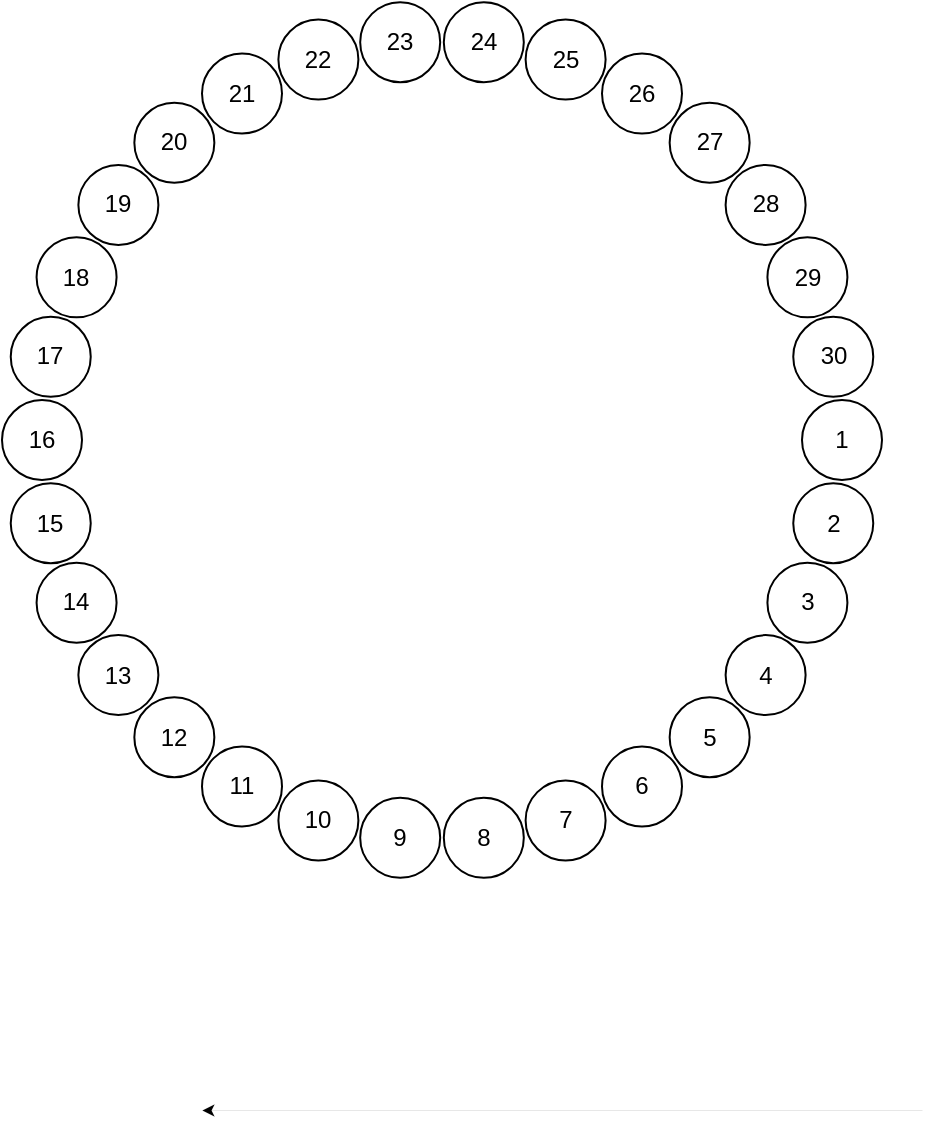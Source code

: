 <mxfile version="21.6.8" type="github">
  <diagram id="G4P6LVn_tdNzB0rgpYjd" name="第 2 页">
    <mxGraphModel dx="1434" dy="678" grid="1" gridSize="10" guides="1" tooltips="1" connect="1" arrows="1" fold="1" page="1" pageScale="1" pageWidth="827" pageHeight="1169" math="0" shadow="0">
      <root>
        <mxCell id="0" />
        <mxCell id="1" parent="0" />
        <mxCell id="_AEby4im_TMSWhvR3xSp-1" value="" style="group" parent="1" vertex="1" connectable="0">
          <mxGeometry x="30" y="31.096" width="440" height="437.809" as="geometry" />
        </mxCell>
        <mxCell id="G0SLlKrIvwMYq-acm65V-2" value="1" style="ellipse;whiteSpace=wrap;html=1;aspect=fixed;" parent="_AEby4im_TMSWhvR3xSp-1" vertex="1">
          <mxGeometry x="400" y="198.904" width="40" height="40" as="geometry" />
        </mxCell>
        <mxCell id="G0SLlKrIvwMYq-acm65V-3" value="2" style="ellipse;whiteSpace=wrap;html=1;aspect=fixed;" parent="_AEby4im_TMSWhvR3xSp-1" vertex="1">
          <mxGeometry x="395.63" y="240.487" width="40" height="40" as="geometry" />
        </mxCell>
        <mxCell id="G0SLlKrIvwMYq-acm65V-4" value="3" style="ellipse;whiteSpace=wrap;html=1;aspect=fixed;" parent="_AEby4im_TMSWhvR3xSp-1" vertex="1">
          <mxGeometry x="382.709" y="280.252" width="40" height="40" as="geometry" />
        </mxCell>
        <mxCell id="G0SLlKrIvwMYq-acm65V-5" value="4" style="ellipse;whiteSpace=wrap;html=1;aspect=fixed;" parent="_AEby4im_TMSWhvR3xSp-1" vertex="1">
          <mxGeometry x="361.803" y="316.461" width="40" height="40" as="geometry" />
        </mxCell>
        <mxCell id="G0SLlKrIvwMYq-acm65V-6" value="5" style="ellipse;whiteSpace=wrap;html=1;aspect=fixed;" parent="_AEby4im_TMSWhvR3xSp-1" vertex="1">
          <mxGeometry x="333.826" y="347.533" width="40" height="40" as="geometry" />
        </mxCell>
        <mxCell id="G0SLlKrIvwMYq-acm65V-7" value="6" style="ellipse;whiteSpace=wrap;html=1;aspect=fixed;" parent="_AEby4im_TMSWhvR3xSp-1" vertex="1">
          <mxGeometry x="300" y="372.109" width="40" height="40" as="geometry" />
        </mxCell>
        <mxCell id="G0SLlKrIvwMYq-acm65V-8" value="7" style="ellipse;whiteSpace=wrap;html=1;aspect=fixed;" parent="_AEby4im_TMSWhvR3xSp-1" vertex="1">
          <mxGeometry x="261.803" y="389.116" width="40" height="40" as="geometry" />
        </mxCell>
        <mxCell id="G0SLlKrIvwMYq-acm65V-9" value="8" style="ellipse;whiteSpace=wrap;html=1;aspect=fixed;" parent="_AEby4im_TMSWhvR3xSp-1" vertex="1">
          <mxGeometry x="220.906" y="397.809" width="40" height="40" as="geometry" />
        </mxCell>
        <mxCell id="G0SLlKrIvwMYq-acm65V-10" value="9" style="ellipse;whiteSpace=wrap;html=1;aspect=fixed;" parent="_AEby4im_TMSWhvR3xSp-1" vertex="1">
          <mxGeometry x="179.094" y="397.809" width="40" height="40" as="geometry" />
        </mxCell>
        <mxCell id="G0SLlKrIvwMYq-acm65V-11" value="10" style="ellipse;whiteSpace=wrap;html=1;aspect=fixed;" parent="_AEby4im_TMSWhvR3xSp-1" vertex="1">
          <mxGeometry x="138.197" y="389.116" width="40" height="40" as="geometry" />
        </mxCell>
        <mxCell id="G0SLlKrIvwMYq-acm65V-12" value="11" style="ellipse;whiteSpace=wrap;html=1;aspect=fixed;" parent="_AEby4im_TMSWhvR3xSp-1" vertex="1">
          <mxGeometry x="100.0" y="372.109" width="40" height="40" as="geometry" />
        </mxCell>
        <mxCell id="G0SLlKrIvwMYq-acm65V-13" value="12" style="ellipse;whiteSpace=wrap;html=1;aspect=fixed;" parent="_AEby4im_TMSWhvR3xSp-1" vertex="1">
          <mxGeometry x="66.174" y="347.533" width="40" height="40" as="geometry" />
        </mxCell>
        <mxCell id="G0SLlKrIvwMYq-acm65V-14" value="13" style="ellipse;whiteSpace=wrap;html=1;aspect=fixed;" parent="_AEby4im_TMSWhvR3xSp-1" vertex="1">
          <mxGeometry x="38.197" y="316.461" width="40" height="40" as="geometry" />
        </mxCell>
        <mxCell id="G0SLlKrIvwMYq-acm65V-15" value="14" style="ellipse;whiteSpace=wrap;html=1;aspect=fixed;" parent="_AEby4im_TMSWhvR3xSp-1" vertex="1">
          <mxGeometry x="17.291" y="280.252" width="40" height="40" as="geometry" />
        </mxCell>
        <mxCell id="G0SLlKrIvwMYq-acm65V-16" value="15" style="ellipse;whiteSpace=wrap;html=1;aspect=fixed;" parent="_AEby4im_TMSWhvR3xSp-1" vertex="1">
          <mxGeometry x="4.37" y="240.487" width="40" height="40" as="geometry" />
        </mxCell>
        <mxCell id="G0SLlKrIvwMYq-acm65V-17" value="16" style="ellipse;whiteSpace=wrap;html=1;aspect=fixed;" parent="_AEby4im_TMSWhvR3xSp-1" vertex="1">
          <mxGeometry y="198.904" width="40" height="40" as="geometry" />
        </mxCell>
        <mxCell id="G0SLlKrIvwMYq-acm65V-18" value="17" style="ellipse;whiteSpace=wrap;html=1;aspect=fixed;" parent="_AEby4im_TMSWhvR3xSp-1" vertex="1">
          <mxGeometry x="4.37" y="157.322" width="40" height="40" as="geometry" />
        </mxCell>
        <mxCell id="G0SLlKrIvwMYq-acm65V-19" value="18" style="ellipse;whiteSpace=wrap;html=1;aspect=fixed;" parent="_AEby4im_TMSWhvR3xSp-1" vertex="1">
          <mxGeometry x="17.291" y="117.557" width="40" height="40" as="geometry" />
        </mxCell>
        <mxCell id="G0SLlKrIvwMYq-acm65V-20" value="19" style="ellipse;whiteSpace=wrap;html=1;aspect=fixed;" parent="_AEby4im_TMSWhvR3xSp-1" vertex="1">
          <mxGeometry x="38.197" y="81.347" width="40" height="40" as="geometry" />
        </mxCell>
        <mxCell id="G0SLlKrIvwMYq-acm65V-21" value="20" style="ellipse;whiteSpace=wrap;html=1;aspect=fixed;" parent="_AEby4im_TMSWhvR3xSp-1" vertex="1">
          <mxGeometry x="66.174" y="50.275" width="40" height="40" as="geometry" />
        </mxCell>
        <mxCell id="G0SLlKrIvwMYq-acm65V-22" value="21" style="ellipse;whiteSpace=wrap;html=1;aspect=fixed;" parent="_AEby4im_TMSWhvR3xSp-1" vertex="1">
          <mxGeometry x="100.0" y="25.699" width="40" height="40" as="geometry" />
        </mxCell>
        <mxCell id="G0SLlKrIvwMYq-acm65V-23" value="22" style="ellipse;whiteSpace=wrap;html=1;aspect=fixed;" parent="_AEby4im_TMSWhvR3xSp-1" vertex="1">
          <mxGeometry x="138.197" y="8.693" width="40" height="40" as="geometry" />
        </mxCell>
        <mxCell id="G0SLlKrIvwMYq-acm65V-24" value="23" style="ellipse;whiteSpace=wrap;html=1;aspect=fixed;" parent="_AEby4im_TMSWhvR3xSp-1" vertex="1">
          <mxGeometry x="179.094" width="40" height="40" as="geometry" />
        </mxCell>
        <mxCell id="G0SLlKrIvwMYq-acm65V-25" value="24" style="ellipse;whiteSpace=wrap;html=1;aspect=fixed;" parent="_AEby4im_TMSWhvR3xSp-1" vertex="1">
          <mxGeometry x="220.906" width="40" height="40" as="geometry" />
        </mxCell>
        <mxCell id="G0SLlKrIvwMYq-acm65V-26" value="25" style="ellipse;whiteSpace=wrap;html=1;aspect=fixed;" parent="_AEby4im_TMSWhvR3xSp-1" vertex="1">
          <mxGeometry x="261.803" y="8.693" width="40" height="40" as="geometry" />
        </mxCell>
        <mxCell id="G0SLlKrIvwMYq-acm65V-27" value="26" style="ellipse;whiteSpace=wrap;html=1;aspect=fixed;" parent="_AEby4im_TMSWhvR3xSp-1" vertex="1">
          <mxGeometry x="300" y="25.699" width="40" height="40" as="geometry" />
        </mxCell>
        <mxCell id="G0SLlKrIvwMYq-acm65V-28" value="27" style="ellipse;whiteSpace=wrap;html=1;aspect=fixed;" parent="_AEby4im_TMSWhvR3xSp-1" vertex="1">
          <mxGeometry x="333.826" y="50.275" width="40" height="40" as="geometry" />
        </mxCell>
        <mxCell id="G0SLlKrIvwMYq-acm65V-29" value="28" style="ellipse;whiteSpace=wrap;html=1;aspect=fixed;" parent="_AEby4im_TMSWhvR3xSp-1" vertex="1">
          <mxGeometry x="361.803" y="81.347" width="40" height="40" as="geometry" />
        </mxCell>
        <mxCell id="G0SLlKrIvwMYq-acm65V-30" value="29" style="ellipse;whiteSpace=wrap;html=1;aspect=fixed;" parent="_AEby4im_TMSWhvR3xSp-1" vertex="1">
          <mxGeometry x="382.709" y="117.557" width="40" height="40" as="geometry" />
        </mxCell>
        <mxCell id="G0SLlKrIvwMYq-acm65V-31" value="30" style="ellipse;whiteSpace=wrap;html=1;aspect=fixed;" parent="_AEby4im_TMSWhvR3xSp-1" vertex="1">
          <mxGeometry x="395.63" y="157.322" width="40" height="40" as="geometry" />
        </mxCell>
        <mxCell id="VBgXbtqYkseOgTcg2eTX-1" value="" style="endArrow=classic;html=1;rounded=0;strokeWidth=0;" edge="1" parent="1">
          <mxGeometry width="50" height="50" relative="1" as="geometry">
            <mxPoint x="490" y="585" as="sourcePoint" />
            <mxPoint x="130" y="585" as="targetPoint" />
          </mxGeometry>
        </mxCell>
      </root>
    </mxGraphModel>
  </diagram>
</mxfile>
